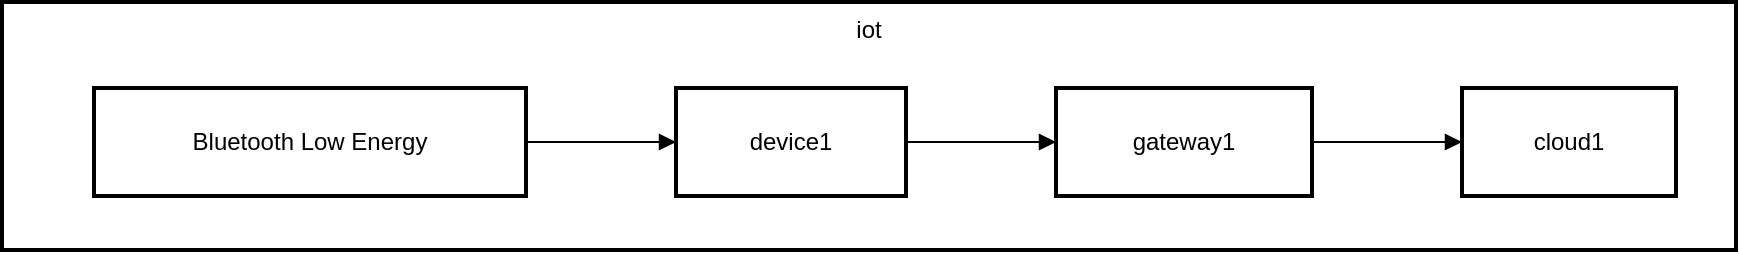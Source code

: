 <mxfile version="26.0.11">
  <diagram name="Page-1" id="BifwgXL6tYI3HSKeFARu">
    <mxGraphModel>
      <root>
        <mxCell id="0" />
        <mxCell id="1" parent="0" />
        <mxCell id="2" value="iot" style="whiteSpace=wrap;strokeWidth=2;verticalAlign=top;" vertex="1" parent="1">
          <mxGeometry x="8" y="8" width="867" height="124" as="geometry" />
        </mxCell>
        <mxCell id="3" value="Bluetooth Low Energy" style="whiteSpace=wrap;strokeWidth=2;" vertex="1" parent="2">
          <mxGeometry x="46" y="43" width="216" height="54" as="geometry" />
        </mxCell>
        <mxCell id="4" value="device1" style="whiteSpace=wrap;strokeWidth=2;" vertex="1" parent="2">
          <mxGeometry x="337" y="43" width="115" height="54" as="geometry" />
        </mxCell>
        <mxCell id="5" value="gateway1" style="whiteSpace=wrap;strokeWidth=2;" vertex="1" parent="2">
          <mxGeometry x="527" y="43" width="128" height="54" as="geometry" />
        </mxCell>
        <mxCell id="6" value="cloud1" style="whiteSpace=wrap;strokeWidth=2;" vertex="1" parent="2">
          <mxGeometry x="730" y="43" width="107" height="54" as="geometry" />
        </mxCell>
        <mxCell id="7" value="" style="curved=1;startArrow=none;endArrow=block;exitX=1;exitY=0.5;entryX=0;entryY=0.5;" edge="1" parent="2" source="3" target="4">
          <mxGeometry relative="1" as="geometry">
            <Array as="points" />
          </mxGeometry>
        </mxCell>
        <mxCell id="8" value="" style="curved=1;startArrow=none;endArrow=block;exitX=1;exitY=0.5;entryX=0;entryY=0.5;" edge="1" parent="2" source="4" target="5">
          <mxGeometry relative="1" as="geometry">
            <Array as="points" />
          </mxGeometry>
        </mxCell>
        <mxCell id="9" value="" style="curved=1;startArrow=none;endArrow=block;exitX=1;exitY=0.5;entryX=0;entryY=0.5;" edge="1" parent="2" source="5" target="6">
          <mxGeometry relative="1" as="geometry">
            <Array as="points" />
          </mxGeometry>
        </mxCell>
      </root>
    </mxGraphModel>
  </diagram>
</mxfile>
